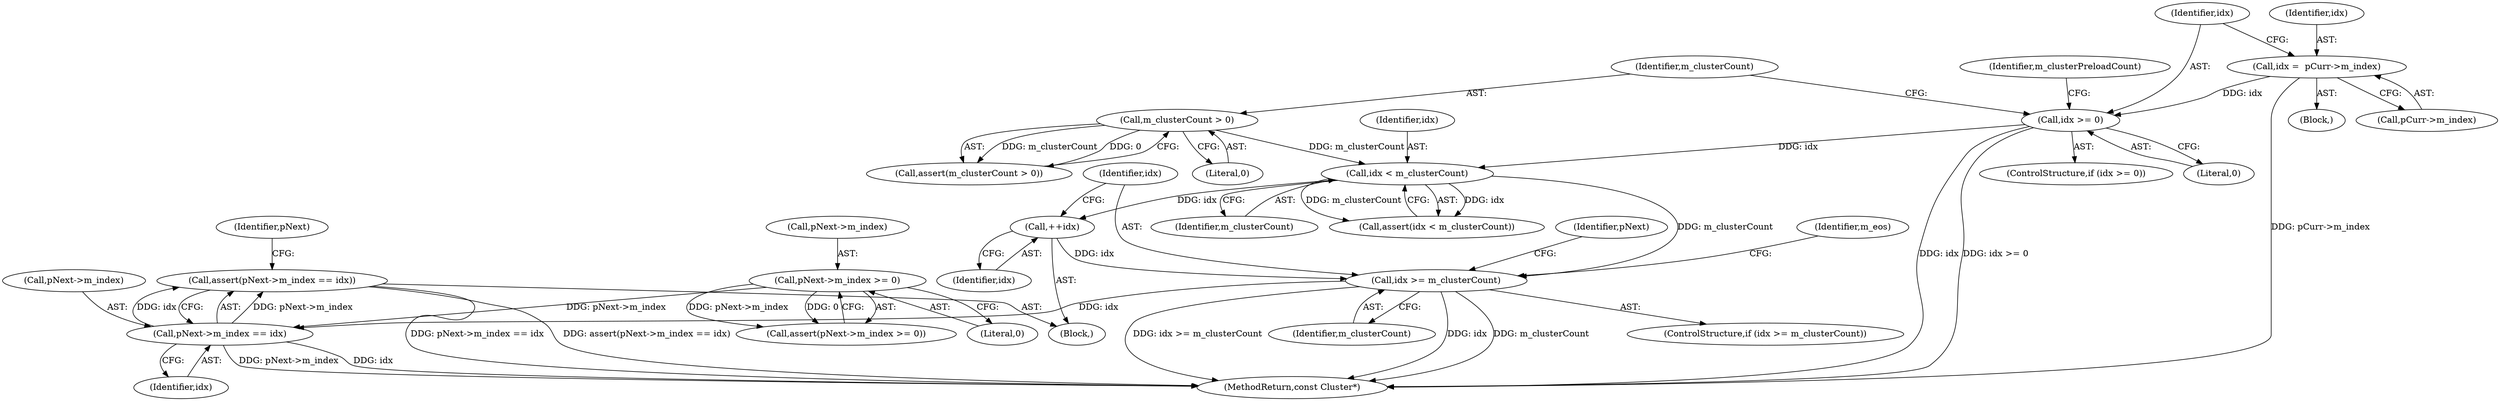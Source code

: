digraph "1_Android_04839626ed859623901ebd3a5fd483982186b59d_109@API" {
"1000184" [label="(Call,assert(pNext->m_index == idx))"];
"1000185" [label="(Call,pNext->m_index == idx)"];
"1000179" [label="(Call,pNext->m_index >= 0)"];
"1000165" [label="(Call,idx >= m_clusterCount)"];
"1000162" [label="(Call,++idx)"];
"1000153" [label="(Call,idx < m_clusterCount)"];
"1000144" [label="(Call,idx >= 0)"];
"1000138" [label="(Call,idx =  pCurr->m_index)"];
"1000149" [label="(Call,m_clusterCount > 0)"];
"1000150" [label="(Identifier,m_clusterCount)"];
"1000165" [label="(Call,idx >= m_clusterCount)"];
"1000162" [label="(Call,++idx)"];
"1000180" [label="(Call,pNext->m_index)"];
"1000194" [label="(Identifier,m_clusterPreloadCount)"];
"1000145" [label="(Identifier,idx)"];
"1000185" [label="(Call,pNext->m_index == idx)"];
"1000153" [label="(Call,idx < m_clusterCount)"];
"1000179" [label="(Call,pNext->m_index >= 0)"];
"1000143" [label="(ControlStructure,if (idx >= 0))"];
"1000163" [label="(Identifier,idx)"];
"1000191" [label="(Identifier,pNext)"];
"1000167" [label="(Identifier,m_clusterCount)"];
"1000164" [label="(ControlStructure,if (idx >= m_clusterCount))"];
"1000170" [label="(Identifier,m_eos)"];
"1000154" [label="(Identifier,idx)"];
"1000138" [label="(Call,idx =  pCurr->m_index)"];
"1000189" [label="(Identifier,idx)"];
"1000155" [label="(Identifier,m_clusterCount)"];
"1000127" [label="(Block,)"];
"1000178" [label="(Call,assert(pNext->m_index >= 0))"];
"1000147" [label="(Block,)"];
"1000166" [label="(Identifier,idx)"];
"1000148" [label="(Call,assert(m_clusterCount > 0))"];
"1000186" [label="(Call,pNext->m_index)"];
"1000538" [label="(MethodReturn,const Cluster*)"];
"1000151" [label="(Literal,0)"];
"1000146" [label="(Literal,0)"];
"1000139" [label="(Identifier,idx)"];
"1000140" [label="(Call,pCurr->m_index)"];
"1000149" [label="(Call,m_clusterCount > 0)"];
"1000172" [label="(Identifier,pNext)"];
"1000184" [label="(Call,assert(pNext->m_index == idx))"];
"1000144" [label="(Call,idx >= 0)"];
"1000152" [label="(Call,assert(idx < m_clusterCount))"];
"1000183" [label="(Literal,0)"];
"1000184" -> "1000147"  [label="AST: "];
"1000184" -> "1000185"  [label="CFG: "];
"1000185" -> "1000184"  [label="AST: "];
"1000191" -> "1000184"  [label="CFG: "];
"1000184" -> "1000538"  [label="DDG: pNext->m_index == idx"];
"1000184" -> "1000538"  [label="DDG: assert(pNext->m_index == idx)"];
"1000185" -> "1000184"  [label="DDG: pNext->m_index"];
"1000185" -> "1000184"  [label="DDG: idx"];
"1000185" -> "1000189"  [label="CFG: "];
"1000186" -> "1000185"  [label="AST: "];
"1000189" -> "1000185"  [label="AST: "];
"1000185" -> "1000538"  [label="DDG: pNext->m_index"];
"1000185" -> "1000538"  [label="DDG: idx"];
"1000179" -> "1000185"  [label="DDG: pNext->m_index"];
"1000165" -> "1000185"  [label="DDG: idx"];
"1000179" -> "1000178"  [label="AST: "];
"1000179" -> "1000183"  [label="CFG: "];
"1000180" -> "1000179"  [label="AST: "];
"1000183" -> "1000179"  [label="AST: "];
"1000178" -> "1000179"  [label="CFG: "];
"1000179" -> "1000178"  [label="DDG: pNext->m_index"];
"1000179" -> "1000178"  [label="DDG: 0"];
"1000165" -> "1000164"  [label="AST: "];
"1000165" -> "1000167"  [label="CFG: "];
"1000166" -> "1000165"  [label="AST: "];
"1000167" -> "1000165"  [label="AST: "];
"1000170" -> "1000165"  [label="CFG: "];
"1000172" -> "1000165"  [label="CFG: "];
"1000165" -> "1000538"  [label="DDG: idx"];
"1000165" -> "1000538"  [label="DDG: m_clusterCount"];
"1000165" -> "1000538"  [label="DDG: idx >= m_clusterCount"];
"1000162" -> "1000165"  [label="DDG: idx"];
"1000153" -> "1000165"  [label="DDG: m_clusterCount"];
"1000162" -> "1000147"  [label="AST: "];
"1000162" -> "1000163"  [label="CFG: "];
"1000163" -> "1000162"  [label="AST: "];
"1000166" -> "1000162"  [label="CFG: "];
"1000153" -> "1000162"  [label="DDG: idx"];
"1000153" -> "1000152"  [label="AST: "];
"1000153" -> "1000155"  [label="CFG: "];
"1000154" -> "1000153"  [label="AST: "];
"1000155" -> "1000153"  [label="AST: "];
"1000152" -> "1000153"  [label="CFG: "];
"1000153" -> "1000152"  [label="DDG: idx"];
"1000153" -> "1000152"  [label="DDG: m_clusterCount"];
"1000144" -> "1000153"  [label="DDG: idx"];
"1000149" -> "1000153"  [label="DDG: m_clusterCount"];
"1000144" -> "1000143"  [label="AST: "];
"1000144" -> "1000146"  [label="CFG: "];
"1000145" -> "1000144"  [label="AST: "];
"1000146" -> "1000144"  [label="AST: "];
"1000150" -> "1000144"  [label="CFG: "];
"1000194" -> "1000144"  [label="CFG: "];
"1000144" -> "1000538"  [label="DDG: idx >= 0"];
"1000144" -> "1000538"  [label="DDG: idx"];
"1000138" -> "1000144"  [label="DDG: idx"];
"1000138" -> "1000127"  [label="AST: "];
"1000138" -> "1000140"  [label="CFG: "];
"1000139" -> "1000138"  [label="AST: "];
"1000140" -> "1000138"  [label="AST: "];
"1000145" -> "1000138"  [label="CFG: "];
"1000138" -> "1000538"  [label="DDG: pCurr->m_index"];
"1000149" -> "1000148"  [label="AST: "];
"1000149" -> "1000151"  [label="CFG: "];
"1000150" -> "1000149"  [label="AST: "];
"1000151" -> "1000149"  [label="AST: "];
"1000148" -> "1000149"  [label="CFG: "];
"1000149" -> "1000148"  [label="DDG: m_clusterCount"];
"1000149" -> "1000148"  [label="DDG: 0"];
}
